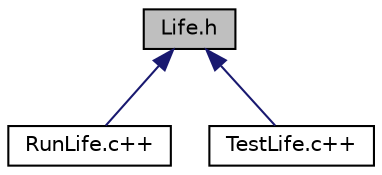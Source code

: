 digraph "Life.h"
{
  edge [fontname="Helvetica",fontsize="10",labelfontname="Helvetica",labelfontsize="10"];
  node [fontname="Helvetica",fontsize="10",shape=record];
  Node1 [label="Life.h",height=0.2,width=0.4,color="black", fillcolor="grey75", style="filled", fontcolor="black"];
  Node1 -> Node2 [dir="back",color="midnightblue",fontsize="10",style="solid",fontname="Helvetica"];
  Node2 [label="RunLife.c++",height=0.2,width=0.4,color="black", fillcolor="white", style="filled",URL="$RunLife_8c_09_09.html"];
  Node1 -> Node3 [dir="back",color="midnightblue",fontsize="10",style="solid",fontname="Helvetica"];
  Node3 [label="TestLife.c++",height=0.2,width=0.4,color="black", fillcolor="white", style="filled",URL="$TestLife_8c_09_09.html"];
}
